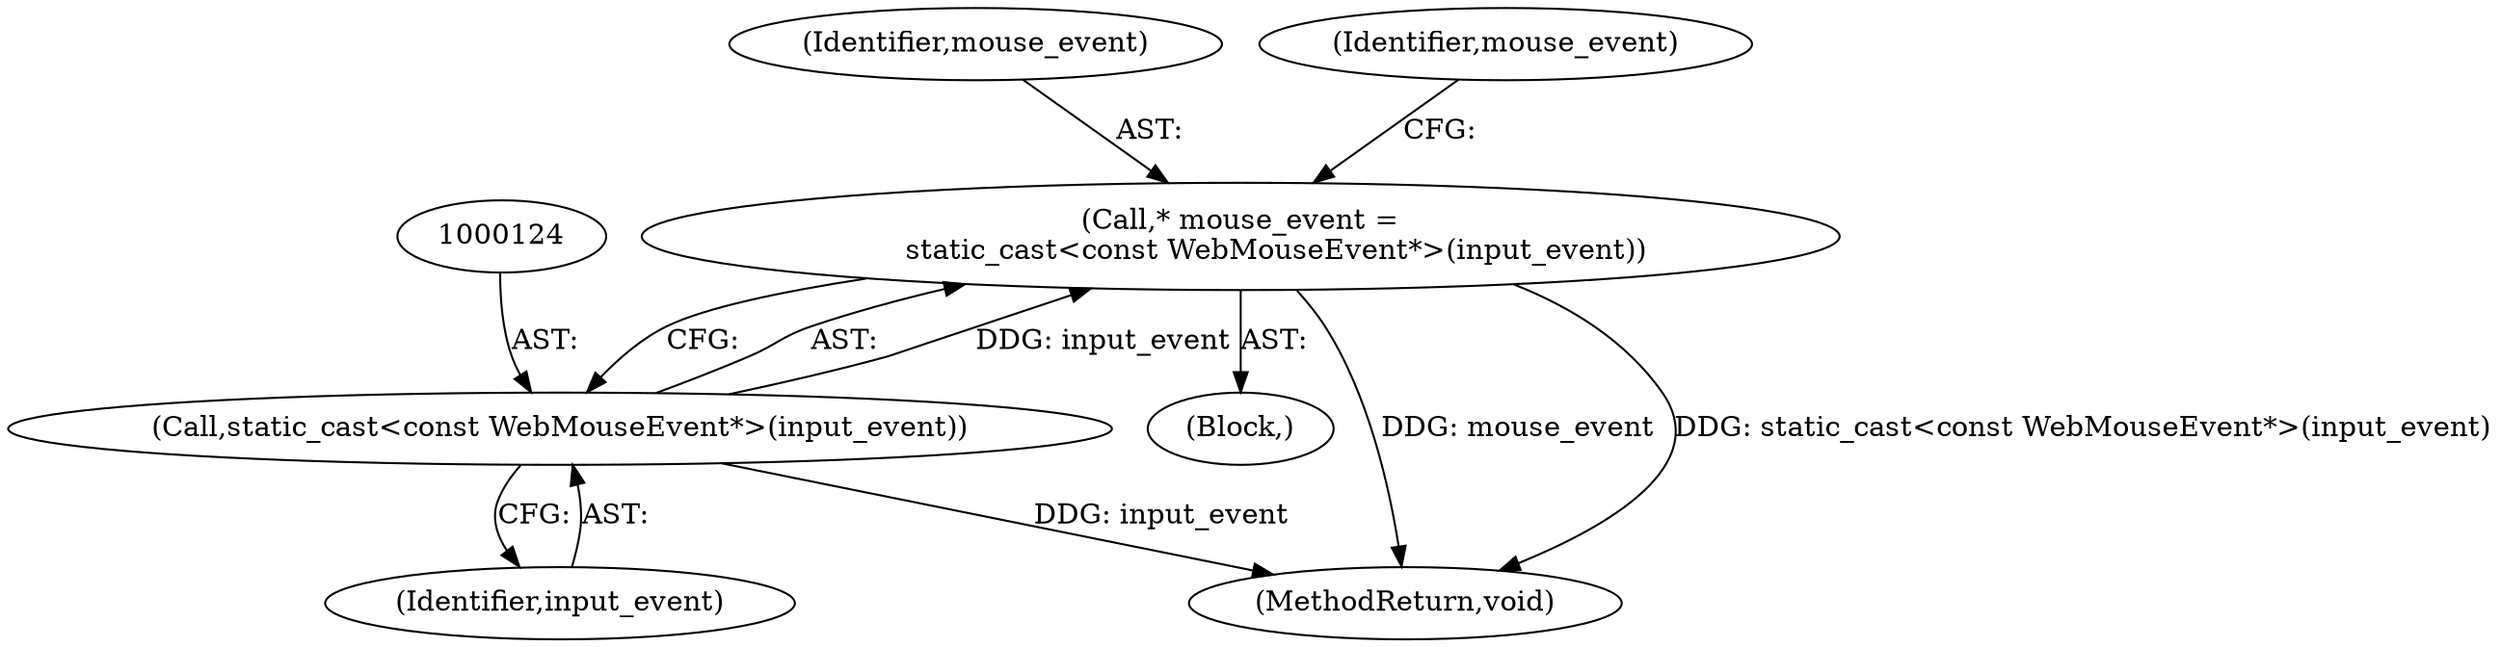 digraph "0_Chrome_4379a7fcff8190aa7ba72307b398161c32102c52_2@pointer" {
"1000121" [label="(Call,* mouse_event =\n        static_cast<const WebMouseEvent*>(input_event))"];
"1000123" [label="(Call,static_cast<const WebMouseEvent*>(input_event))"];
"1000121" [label="(Call,* mouse_event =\n        static_cast<const WebMouseEvent*>(input_event))"];
"1000119" [label="(Block,)"];
"1000122" [label="(Identifier,mouse_event)"];
"1000214" [label="(MethodReturn,void)"];
"1000123" [label="(Call,static_cast<const WebMouseEvent*>(input_event))"];
"1000125" [label="(Identifier,input_event)"];
"1000128" [label="(Identifier,mouse_event)"];
"1000121" -> "1000119"  [label="AST: "];
"1000121" -> "1000123"  [label="CFG: "];
"1000122" -> "1000121"  [label="AST: "];
"1000123" -> "1000121"  [label="AST: "];
"1000128" -> "1000121"  [label="CFG: "];
"1000121" -> "1000214"  [label="DDG: mouse_event"];
"1000121" -> "1000214"  [label="DDG: static_cast<const WebMouseEvent*>(input_event)"];
"1000123" -> "1000121"  [label="DDG: input_event"];
"1000123" -> "1000125"  [label="CFG: "];
"1000124" -> "1000123"  [label="AST: "];
"1000125" -> "1000123"  [label="AST: "];
"1000123" -> "1000214"  [label="DDG: input_event"];
}
